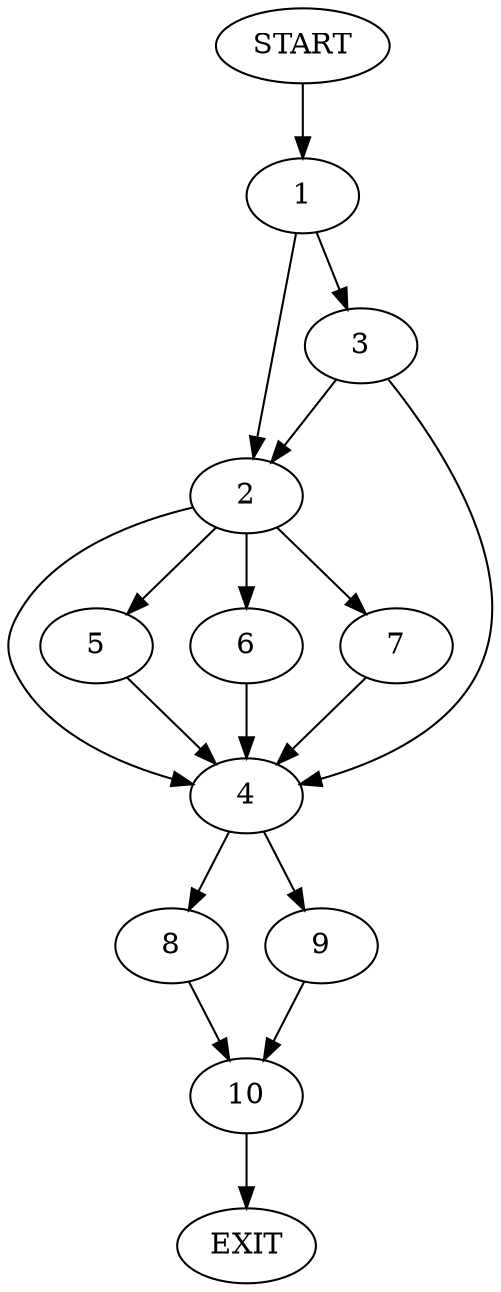 digraph {
0 [label="START"]
11 [label="EXIT"]
0 -> 1
1 -> 2
1 -> 3
2 -> 4
2 -> 5
2 -> 6
2 -> 7
3 -> 4
3 -> 2
4 -> 8
4 -> 9
6 -> 4
5 -> 4
7 -> 4
8 -> 10
9 -> 10
10 -> 11
}
